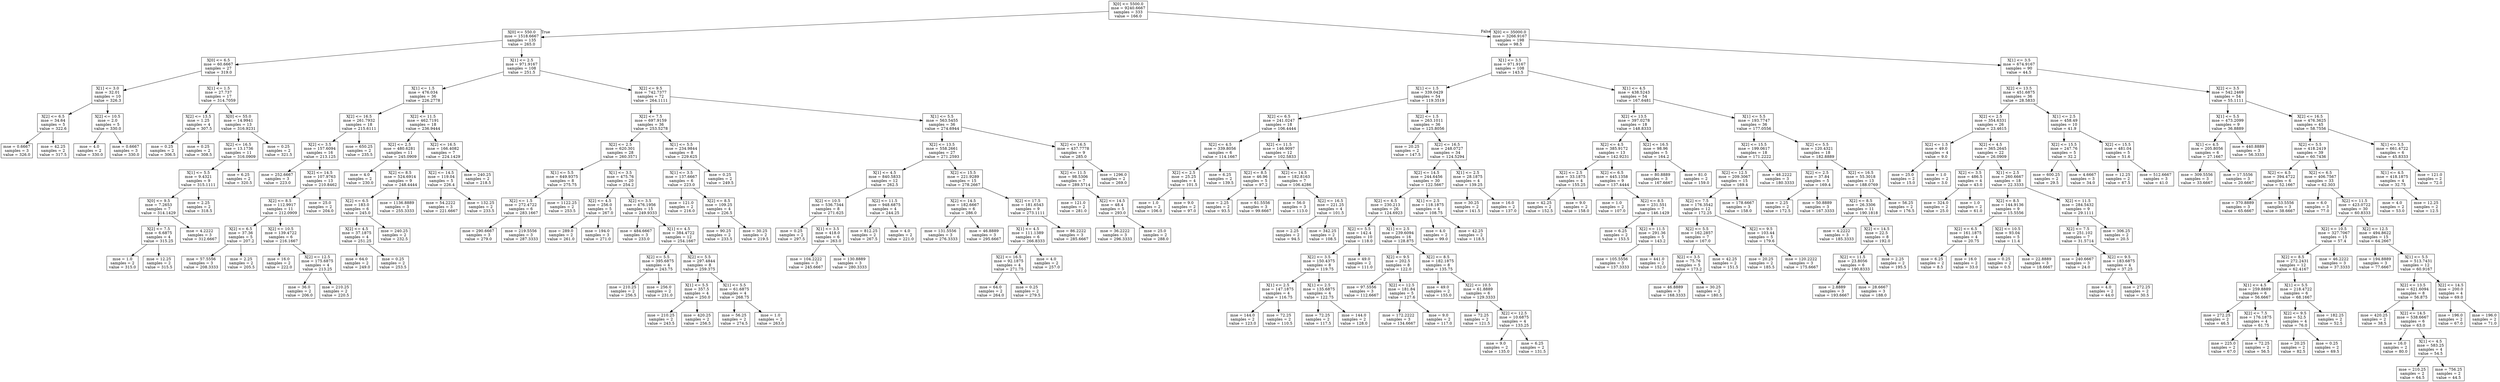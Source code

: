 digraph Tree {
node [shape=box] ;
0 [label="X[0] <= 5500.0\nmse = 9240.6667\nsamples = 333\nvalue = 166.0"] ;
1 [label="X[0] <= 550.0\nmse = 1518.6667\nsamples = 135\nvalue = 265.0"] ;
0 -> 1 [labeldistance=2.5, labelangle=45, headlabel="True"] ;
2 [label="X[0] <= 6.5\nmse = 60.6667\nsamples = 27\nvalue = 319.0"] ;
1 -> 2 ;
3 [label="X[1] <= 3.0\nmse = 32.01\nsamples = 10\nvalue = 326.3"] ;
2 -> 3 ;
4 [label="X[2] <= 6.5\nmse = 34.64\nsamples = 5\nvalue = 322.6"] ;
3 -> 4 ;
5 [label="mse = 0.6667\nsamples = 3\nvalue = 326.0"] ;
4 -> 5 ;
6 [label="mse = 42.25\nsamples = 2\nvalue = 317.5"] ;
4 -> 6 ;
7 [label="X[2] <= 10.5\nmse = 2.0\nsamples = 5\nvalue = 330.0"] ;
3 -> 7 ;
8 [label="mse = 4.0\nsamples = 2\nvalue = 330.0"] ;
7 -> 8 ;
9 [label="mse = 0.6667\nsamples = 3\nvalue = 330.0"] ;
7 -> 9 ;
10 [label="X[1] <= 1.5\nmse = 27.737\nsamples = 17\nvalue = 314.7059"] ;
2 -> 10 ;
11 [label="X[2] <= 13.5\nmse = 1.25\nsamples = 4\nvalue = 307.5"] ;
10 -> 11 ;
12 [label="mse = 0.25\nsamples = 2\nvalue = 306.5"] ;
11 -> 12 ;
13 [label="mse = 0.25\nsamples = 2\nvalue = 308.5"] ;
11 -> 13 ;
14 [label="X[0] <= 55.0\nmse = 14.9941\nsamples = 13\nvalue = 316.9231"] ;
10 -> 14 ;
15 [label="X[2] <= 16.5\nmse = 13.1736\nsamples = 11\nvalue = 316.0909"] ;
14 -> 15 ;
16 [label="X[1] <= 5.5\nmse = 9.4321\nsamples = 9\nvalue = 315.1111"] ;
15 -> 16 ;
17 [label="X[0] <= 9.5\nmse = 7.2653\nsamples = 7\nvalue = 314.1429"] ;
16 -> 17 ;
18 [label="X[2] <= 7.5\nmse = 6.6875\nsamples = 4\nvalue = 315.25"] ;
17 -> 18 ;
19 [label="mse = 1.0\nsamples = 2\nvalue = 315.0"] ;
18 -> 19 ;
20 [label="mse = 12.25\nsamples = 2\nvalue = 315.5"] ;
18 -> 20 ;
21 [label="mse = 4.2222\nsamples = 3\nvalue = 312.6667"] ;
17 -> 21 ;
22 [label="mse = 2.25\nsamples = 2\nvalue = 318.5"] ;
16 -> 22 ;
23 [label="mse = 6.25\nsamples = 2\nvalue = 320.5"] ;
15 -> 23 ;
24 [label="mse = 0.25\nsamples = 2\nvalue = 321.5"] ;
14 -> 24 ;
25 [label="X[1] <= 2.5\nmse = 971.9167\nsamples = 108\nvalue = 251.5"] ;
1 -> 25 ;
26 [label="X[1] <= 1.5\nmse = 476.034\nsamples = 36\nvalue = 226.2778"] ;
25 -> 26 ;
27 [label="X[2] <= 16.5\nmse = 261.7932\nsamples = 18\nvalue = 215.6111"] ;
26 -> 27 ;
28 [label="X[2] <= 3.5\nmse = 157.6094\nsamples = 16\nvalue = 213.125"] ;
27 -> 28 ;
29 [label="mse = 252.6667\nsamples = 3\nvalue = 223.0"] ;
28 -> 29 ;
30 [label="X[2] <= 14.5\nmse = 107.9763\nsamples = 13\nvalue = 210.8462"] ;
28 -> 30 ;
31 [label="X[2] <= 8.5\nmse = 112.9917\nsamples = 11\nvalue = 212.0909"] ;
30 -> 31 ;
32 [label="X[2] <= 6.5\nmse = 37.36\nsamples = 5\nvalue = 207.2"] ;
31 -> 32 ;
33 [label="mse = 57.5556\nsamples = 3\nvalue = 208.3333"] ;
32 -> 33 ;
34 [label="mse = 2.25\nsamples = 2\nvalue = 205.5"] ;
32 -> 34 ;
35 [label="X[2] <= 10.5\nmse = 139.4722\nsamples = 6\nvalue = 216.1667"] ;
31 -> 35 ;
36 [label="mse = 16.0\nsamples = 2\nvalue = 222.0"] ;
35 -> 36 ;
37 [label="X[2] <= 12.5\nmse = 175.6875\nsamples = 4\nvalue = 213.25"] ;
35 -> 37 ;
38 [label="mse = 36.0\nsamples = 2\nvalue = 206.0"] ;
37 -> 38 ;
39 [label="mse = 210.25\nsamples = 2\nvalue = 220.5"] ;
37 -> 39 ;
40 [label="mse = 25.0\nsamples = 2\nvalue = 204.0"] ;
30 -> 40 ;
41 [label="mse = 650.25\nsamples = 2\nvalue = 235.5"] ;
27 -> 41 ;
42 [label="X[2] <= 11.5\nmse = 462.7191\nsamples = 18\nvalue = 236.9444"] ;
26 -> 42 ;
43 [label="X[2] <= 2.5\nmse = 480.6281\nsamples = 11\nvalue = 245.0909"] ;
42 -> 43 ;
44 [label="mse = 4.0\nsamples = 2\nvalue = 230.0"] ;
43 -> 44 ;
45 [label="X[2] <= 8.5\nmse = 524.6914\nsamples = 9\nvalue = 248.4444"] ;
43 -> 45 ;
46 [label="X[2] <= 6.5\nmse = 183.0\nsamples = 6\nvalue = 245.0"] ;
45 -> 46 ;
47 [label="X[2] <= 4.5\nmse = 37.1875\nsamples = 4\nvalue = 251.25"] ;
46 -> 47 ;
48 [label="mse = 64.0\nsamples = 2\nvalue = 249.0"] ;
47 -> 48 ;
49 [label="mse = 0.25\nsamples = 2\nvalue = 253.5"] ;
47 -> 49 ;
50 [label="mse = 240.25\nsamples = 2\nvalue = 232.5"] ;
46 -> 50 ;
51 [label="mse = 1136.8889\nsamples = 3\nvalue = 255.3333"] ;
45 -> 51 ;
52 [label="X[2] <= 16.5\nmse = 166.4082\nsamples = 7\nvalue = 224.1429"] ;
42 -> 52 ;
53 [label="X[2] <= 14.5\nmse = 119.04\nsamples = 5\nvalue = 226.4"] ;
52 -> 53 ;
54 [label="mse = 54.2222\nsamples = 3\nvalue = 221.6667"] ;
53 -> 54 ;
55 [label="mse = 132.25\nsamples = 2\nvalue = 233.5"] ;
53 -> 55 ;
56 [label="mse = 240.25\nsamples = 2\nvalue = 218.5"] ;
52 -> 56 ;
57 [label="X[2] <= 9.5\nmse = 742.7377\nsamples = 72\nvalue = 264.1111"] ;
25 -> 57 ;
58 [label="X[2] <= 7.5\nmse = 697.9159\nsamples = 36\nvalue = 253.5278"] ;
57 -> 58 ;
59 [label="X[2] <= 2.5\nmse = 620.301\nsamples = 28\nvalue = 260.3571"] ;
58 -> 59 ;
60 [label="X[1] <= 5.5\nmse = 649.9375\nsamples = 8\nvalue = 275.75"] ;
59 -> 60 ;
61 [label="X[2] <= 1.5\nmse = 272.4722\nsamples = 6\nvalue = 283.1667"] ;
60 -> 61 ;
62 [label="mse = 290.6667\nsamples = 3\nvalue = 279.0"] ;
61 -> 62 ;
63 [label="mse = 219.5556\nsamples = 3\nvalue = 287.3333"] ;
61 -> 63 ;
64 [label="mse = 1122.25\nsamples = 2\nvalue = 253.5"] ;
60 -> 64 ;
65 [label="X[1] <= 3.5\nmse = 475.76\nsamples = 20\nvalue = 254.2"] ;
59 -> 65 ;
66 [label="X[2] <= 4.5\nmse = 256.0\nsamples = 5\nvalue = 267.0"] ;
65 -> 66 ;
67 [label="mse = 289.0\nsamples = 2\nvalue = 261.0"] ;
66 -> 67 ;
68 [label="mse = 194.0\nsamples = 3\nvalue = 271.0"] ;
66 -> 68 ;
69 [label="X[2] <= 3.5\nmse = 476.1956\nsamples = 15\nvalue = 249.9333"] ;
65 -> 69 ;
70 [label="mse = 484.6667\nsamples = 3\nvalue = 233.0"] ;
69 -> 70 ;
71 [label="X[1] <= 4.5\nmse = 384.4722\nsamples = 12\nvalue = 254.1667"] ;
69 -> 71 ;
72 [label="X[2] <= 5.5\nmse = 395.6875\nsamples = 4\nvalue = 243.75"] ;
71 -> 72 ;
73 [label="mse = 210.25\nsamples = 2\nvalue = 256.5"] ;
72 -> 73 ;
74 [label="mse = 256.0\nsamples = 2\nvalue = 231.0"] ;
72 -> 74 ;
75 [label="X[2] <= 5.5\nmse = 297.4844\nsamples = 8\nvalue = 259.375"] ;
71 -> 75 ;
76 [label="X[1] <= 5.5\nmse = 357.5\nsamples = 4\nvalue = 250.0"] ;
75 -> 76 ;
77 [label="mse = 210.25\nsamples = 2\nvalue = 243.5"] ;
76 -> 77 ;
78 [label="mse = 420.25\nsamples = 2\nvalue = 256.5"] ;
76 -> 78 ;
79 [label="X[1] <= 5.5\nmse = 61.6875\nsamples = 4\nvalue = 268.75"] ;
75 -> 79 ;
80 [label="mse = 56.25\nsamples = 2\nvalue = 274.5"] ;
79 -> 80 ;
81 [label="mse = 1.0\nsamples = 2\nvalue = 263.0"] ;
79 -> 81 ;
82 [label="X[1] <= 5.5\nmse = 234.9844\nsamples = 8\nvalue = 229.625"] ;
58 -> 82 ;
83 [label="X[1] <= 3.5\nmse = 137.6667\nsamples = 6\nvalue = 223.0"] ;
82 -> 83 ;
84 [label="mse = 121.0\nsamples = 2\nvalue = 216.0"] ;
83 -> 84 ;
85 [label="X[2] <= 8.5\nmse = 109.25\nsamples = 4\nvalue = 226.5"] ;
83 -> 85 ;
86 [label="mse = 90.25\nsamples = 2\nvalue = 233.5"] ;
85 -> 86 ;
87 [label="mse = 30.25\nsamples = 2\nvalue = 219.5"] ;
85 -> 87 ;
88 [label="mse = 0.25\nsamples = 2\nvalue = 249.5"] ;
82 -> 88 ;
89 [label="X[1] <= 5.5\nmse = 563.5455\nsamples = 36\nvalue = 274.6944"] ;
57 -> 89 ;
90 [label="X[2] <= 13.5\nmse = 558.2661\nsamples = 27\nvalue = 271.2593"] ;
89 -> 90 ;
91 [label="X[1] <= 4.5\nmse = 840.5833\nsamples = 12\nvalue = 262.5"] ;
90 -> 91 ;
92 [label="X[2] <= 10.5\nmse = 536.7344\nsamples = 8\nvalue = 271.625"] ;
91 -> 92 ;
93 [label="mse = 0.25\nsamples = 2\nvalue = 297.5"] ;
92 -> 93 ;
94 [label="X[1] <= 3.5\nmse = 418.0\nsamples = 6\nvalue = 263.0"] ;
92 -> 94 ;
95 [label="mse = 104.2222\nsamples = 3\nvalue = 245.6667"] ;
94 -> 95 ;
96 [label="mse = 130.8889\nsamples = 3\nvalue = 280.3333"] ;
94 -> 96 ;
97 [label="X[2] <= 11.5\nmse = 948.6875\nsamples = 4\nvalue = 244.25"] ;
91 -> 97 ;
98 [label="mse = 812.25\nsamples = 2\nvalue = 267.5"] ;
97 -> 98 ;
99 [label="mse = 4.0\nsamples = 2\nvalue = 221.0"] ;
97 -> 99 ;
100 [label="X[2] <= 15.5\nmse = 221.9289\nsamples = 15\nvalue = 278.2667"] ;
90 -> 100 ;
101 [label="X[2] <= 14.5\nmse = 182.6667\nsamples = 6\nvalue = 286.0"] ;
100 -> 101 ;
102 [label="mse = 131.5556\nsamples = 3\nvalue = 276.3333"] ;
101 -> 102 ;
103 [label="mse = 46.8889\nsamples = 3\nvalue = 295.6667"] ;
101 -> 103 ;
104 [label="X[2] <= 17.5\nmse = 181.6543\nsamples = 9\nvalue = 273.1111"] ;
100 -> 104 ;
105 [label="X[1] <= 4.5\nmse = 111.1389\nsamples = 6\nvalue = 266.8333"] ;
104 -> 105 ;
106 [label="X[2] <= 16.5\nmse = 92.1875\nsamples = 4\nvalue = 271.75"] ;
105 -> 106 ;
107 [label="mse = 64.0\nsamples = 2\nvalue = 264.0"] ;
106 -> 107 ;
108 [label="mse = 0.25\nsamples = 2\nvalue = 279.5"] ;
106 -> 108 ;
109 [label="mse = 4.0\nsamples = 2\nvalue = 257.0"] ;
105 -> 109 ;
110 [label="mse = 86.2222\nsamples = 3\nvalue = 285.6667"] ;
104 -> 110 ;
111 [label="X[2] <= 16.5\nmse = 437.7778\nsamples = 9\nvalue = 285.0"] ;
89 -> 111 ;
112 [label="X[2] <= 11.5\nmse = 98.5306\nsamples = 7\nvalue = 289.5714"] ;
111 -> 112 ;
113 [label="mse = 121.0\nsamples = 2\nvalue = 281.0"] ;
112 -> 113 ;
114 [label="X[2] <= 14.5\nmse = 48.4\nsamples = 5\nvalue = 293.0"] ;
112 -> 114 ;
115 [label="mse = 36.2222\nsamples = 3\nvalue = 296.3333"] ;
114 -> 115 ;
116 [label="mse = 25.0\nsamples = 2\nvalue = 288.0"] ;
114 -> 116 ;
117 [label="mse = 1296.0\nsamples = 2\nvalue = 269.0"] ;
111 -> 117 ;
118 [label="X[0] <= 35000.0\nmse = 3266.9167\nsamples = 198\nvalue = 98.5"] ;
0 -> 118 [labeldistance=2.5, labelangle=-45, headlabel="False"] ;
119 [label="X[1] <= 3.5\nmse = 971.9167\nsamples = 108\nvalue = 143.5"] ;
118 -> 119 ;
120 [label="X[1] <= 1.5\nmse = 339.0429\nsamples = 54\nvalue = 119.3519"] ;
119 -> 120 ;
121 [label="X[2] <= 6.5\nmse = 241.0247\nsamples = 18\nvalue = 106.4444"] ;
120 -> 121 ;
122 [label="X[2] <= 4.5\nmse = 339.8056\nsamples = 6\nvalue = 114.1667"] ;
121 -> 122 ;
123 [label="X[2] <= 2.5\nmse = 25.25\nsamples = 4\nvalue = 101.5"] ;
122 -> 123 ;
124 [label="mse = 1.0\nsamples = 2\nvalue = 106.0"] ;
123 -> 124 ;
125 [label="mse = 9.0\nsamples = 2\nvalue = 97.0"] ;
123 -> 125 ;
126 [label="mse = 6.25\nsamples = 2\nvalue = 139.5"] ;
122 -> 126 ;
127 [label="X[2] <= 11.5\nmse = 146.9097\nsamples = 12\nvalue = 102.5833"] ;
121 -> 127 ;
128 [label="X[2] <= 8.5\nmse = 46.96\nsamples = 5\nvalue = 97.2"] ;
127 -> 128 ;
129 [label="mse = 2.25\nsamples = 2\nvalue = 93.5"] ;
128 -> 129 ;
130 [label="mse = 61.5556\nsamples = 3\nvalue = 99.6667"] ;
128 -> 130 ;
131 [label="X[2] <= 14.5\nmse = 182.8163\nsamples = 7\nvalue = 106.4286"] ;
127 -> 131 ;
132 [label="mse = 56.0\nsamples = 3\nvalue = 113.0"] ;
131 -> 132 ;
133 [label="X[2] <= 16.5\nmse = 221.25\nsamples = 4\nvalue = 101.5"] ;
131 -> 133 ;
134 [label="mse = 2.25\nsamples = 2\nvalue = 94.5"] ;
133 -> 134 ;
135 [label="mse = 342.25\nsamples = 2\nvalue = 108.5"] ;
133 -> 135 ;
136 [label="X[2] <= 1.5\nmse = 263.1011\nsamples = 36\nvalue = 125.8056"] ;
120 -> 136 ;
137 [label="mse = 20.25\nsamples = 2\nvalue = 147.5"] ;
136 -> 137 ;
138 [label="X[2] <= 16.5\nmse = 248.0727\nsamples = 34\nvalue = 124.5294"] ;
136 -> 138 ;
139 [label="X[2] <= 14.5\nmse = 244.6456\nsamples = 30\nvalue = 122.5667"] ;
138 -> 139 ;
140 [label="X[2] <= 6.5\nmse = 230.213\nsamples = 26\nvalue = 124.6923"] ;
139 -> 140 ;
141 [label="X[2] <= 5.5\nmse = 142.4\nsamples = 10\nvalue = 118.0"] ;
140 -> 141 ;
142 [label="X[2] <= 3.5\nmse = 150.4375\nsamples = 8\nvalue = 119.75"] ;
141 -> 142 ;
143 [label="X[1] <= 2.5\nmse = 147.1875\nsamples = 4\nvalue = 116.75"] ;
142 -> 143 ;
144 [label="mse = 144.0\nsamples = 2\nvalue = 123.0"] ;
143 -> 144 ;
145 [label="mse = 72.25\nsamples = 2\nvalue = 110.5"] ;
143 -> 145 ;
146 [label="X[1] <= 2.5\nmse = 135.6875\nsamples = 4\nvalue = 122.75"] ;
142 -> 146 ;
147 [label="mse = 72.25\nsamples = 2\nvalue = 117.5"] ;
146 -> 147 ;
148 [label="mse = 144.0\nsamples = 2\nvalue = 128.0"] ;
146 -> 148 ;
149 [label="mse = 49.0\nsamples = 2\nvalue = 111.0"] ;
141 -> 149 ;
150 [label="X[1] <= 2.5\nmse = 239.6094\nsamples = 16\nvalue = 128.875"] ;
140 -> 150 ;
151 [label="X[2] <= 9.5\nmse = 202.5\nsamples = 8\nvalue = 122.0"] ;
150 -> 151 ;
152 [label="mse = 97.5556\nsamples = 3\nvalue = 112.6667"] ;
151 -> 152 ;
153 [label="X[2] <= 12.5\nmse = 181.84\nsamples = 5\nvalue = 127.6"] ;
151 -> 153 ;
154 [label="mse = 172.2222\nsamples = 3\nvalue = 134.6667"] ;
153 -> 154 ;
155 [label="mse = 9.0\nsamples = 2\nvalue = 117.0"] ;
153 -> 155 ;
156 [label="X[2] <= 8.5\nmse = 182.1875\nsamples = 8\nvalue = 135.75"] ;
150 -> 156 ;
157 [label="mse = 49.0\nsamples = 2\nvalue = 155.0"] ;
156 -> 157 ;
158 [label="X[2] <= 10.5\nmse = 61.8889\nsamples = 6\nvalue = 129.3333"] ;
156 -> 158 ;
159 [label="mse = 72.25\nsamples = 2\nvalue = 121.5"] ;
158 -> 159 ;
160 [label="X[2] <= 12.5\nmse = 10.6875\nsamples = 4\nvalue = 133.25"] ;
158 -> 160 ;
161 [label="mse = 9.0\nsamples = 2\nvalue = 135.0"] ;
160 -> 161 ;
162 [label="mse = 6.25\nsamples = 2\nvalue = 131.5"] ;
160 -> 162 ;
163 [label="X[1] <= 2.5\nmse = 118.1875\nsamples = 4\nvalue = 108.75"] ;
139 -> 163 ;
164 [label="mse = 4.0\nsamples = 2\nvalue = 99.0"] ;
163 -> 164 ;
165 [label="mse = 42.25\nsamples = 2\nvalue = 118.5"] ;
163 -> 165 ;
166 [label="X[1] <= 2.5\nmse = 28.1875\nsamples = 4\nvalue = 139.25"] ;
138 -> 166 ;
167 [label="mse = 30.25\nsamples = 2\nvalue = 141.5"] ;
166 -> 167 ;
168 [label="mse = 16.0\nsamples = 2\nvalue = 137.0"] ;
166 -> 168 ;
169 [label="X[1] <= 4.5\nmse = 438.5243\nsamples = 54\nvalue = 167.6481"] ;
119 -> 169 ;
170 [label="X[2] <= 13.5\nmse = 397.0278\nsamples = 18\nvalue = 148.8333"] ;
169 -> 170 ;
171 [label="X[2] <= 4.5\nmse = 385.9172\nsamples = 13\nvalue = 142.9231"] ;
170 -> 171 ;
172 [label="X[2] <= 2.5\nmse = 33.1875\nsamples = 4\nvalue = 155.25"] ;
171 -> 172 ;
173 [label="mse = 42.25\nsamples = 2\nvalue = 152.5"] ;
172 -> 173 ;
174 [label="mse = 9.0\nsamples = 2\nvalue = 158.0"] ;
172 -> 174 ;
175 [label="X[2] <= 6.5\nmse = 445.1358\nsamples = 9\nvalue = 137.4444"] ;
171 -> 175 ;
176 [label="mse = 1.0\nsamples = 2\nvalue = 107.0"] ;
175 -> 176 ;
177 [label="X[2] <= 8.5\nmse = 231.551\nsamples = 7\nvalue = 146.1429"] ;
175 -> 177 ;
178 [label="mse = 6.25\nsamples = 2\nvalue = 153.5"] ;
177 -> 178 ;
179 [label="X[2] <= 11.5\nmse = 291.36\nsamples = 5\nvalue = 143.2"] ;
177 -> 179 ;
180 [label="mse = 105.5556\nsamples = 3\nvalue = 137.3333"] ;
179 -> 180 ;
181 [label="mse = 441.0\nsamples = 2\nvalue = 152.0"] ;
179 -> 181 ;
182 [label="X[2] <= 16.5\nmse = 98.96\nsamples = 5\nvalue = 164.2"] ;
170 -> 182 ;
183 [label="mse = 80.8889\nsamples = 3\nvalue = 167.6667"] ;
182 -> 183 ;
184 [label="mse = 81.0\nsamples = 2\nvalue = 159.0"] ;
182 -> 184 ;
185 [label="X[1] <= 5.5\nmse = 193.7747\nsamples = 36\nvalue = 177.0556"] ;
169 -> 185 ;
186 [label="X[2] <= 15.5\nmse = 199.0617\nsamples = 18\nvalue = 171.2222"] ;
185 -> 186 ;
187 [label="X[2] <= 12.5\nmse = 209.3067\nsamples = 15\nvalue = 169.4"] ;
186 -> 187 ;
188 [label="X[2] <= 7.5\nmse = 176.3542\nsamples = 12\nvalue = 172.25"] ;
187 -> 188 ;
189 [label="X[2] <= 5.5\nmse = 162.2857\nsamples = 7\nvalue = 167.0"] ;
188 -> 189 ;
190 [label="X[2] <= 3.5\nmse = 75.76\nsamples = 5\nvalue = 173.2"] ;
189 -> 190 ;
191 [label="mse = 46.8889\nsamples = 3\nvalue = 168.3333"] ;
190 -> 191 ;
192 [label="mse = 30.25\nsamples = 2\nvalue = 180.5"] ;
190 -> 192 ;
193 [label="mse = 42.25\nsamples = 2\nvalue = 151.5"] ;
189 -> 193 ;
194 [label="X[2] <= 9.5\nmse = 103.44\nsamples = 5\nvalue = 179.6"] ;
188 -> 194 ;
195 [label="mse = 20.25\nsamples = 2\nvalue = 185.5"] ;
194 -> 195 ;
196 [label="mse = 120.2222\nsamples = 3\nvalue = 175.6667"] ;
194 -> 196 ;
197 [label="mse = 178.6667\nsamples = 3\nvalue = 158.0"] ;
187 -> 197 ;
198 [label="mse = 48.2222\nsamples = 3\nvalue = 180.3333"] ;
186 -> 198 ;
199 [label="X[2] <= 5.5\nmse = 120.4321\nsamples = 18\nvalue = 182.8889"] ;
185 -> 199 ;
200 [label="X[2] <= 2.5\nmse = 37.84\nsamples = 5\nvalue = 169.4"] ;
199 -> 200 ;
201 [label="mse = 2.25\nsamples = 2\nvalue = 172.5"] ;
200 -> 201 ;
202 [label="mse = 50.8889\nsamples = 3\nvalue = 167.3333"] ;
200 -> 202 ;
203 [label="X[2] <= 16.5\nmse = 55.3018\nsamples = 13\nvalue = 188.0769"] ;
199 -> 203 ;
204 [label="X[2] <= 8.5\nmse = 26.3306\nsamples = 11\nvalue = 190.1818"] ;
203 -> 204 ;
205 [label="mse = 4.2222\nsamples = 3\nvalue = 185.3333"] ;
204 -> 205 ;
206 [label="X[2] <= 14.5\nmse = 22.5\nsamples = 8\nvalue = 192.0"] ;
204 -> 206 ;
207 [label="X[2] <= 11.5\nmse = 23.8056\nsamples = 6\nvalue = 190.8333"] ;
206 -> 207 ;
208 [label="mse = 2.8889\nsamples = 3\nvalue = 193.6667"] ;
207 -> 208 ;
209 [label="mse = 28.6667\nsamples = 3\nvalue = 188.0"] ;
207 -> 209 ;
210 [label="mse = 2.25\nsamples = 2\nvalue = 195.5"] ;
206 -> 210 ;
211 [label="mse = 56.25\nsamples = 2\nvalue = 176.5"] ;
203 -> 211 ;
212 [label="X[1] <= 3.5\nmse = 674.9167\nsamples = 90\nvalue = 44.5"] ;
118 -> 212 ;
213 [label="X[2] <= 13.5\nmse = 451.6875\nsamples = 36\nvalue = 28.5833"] ;
212 -> 213 ;
214 [label="X[2] <= 2.5\nmse = 354.6331\nsamples = 26\nvalue = 23.4615"] ;
213 -> 214 ;
215 [label="X[2] <= 1.5\nmse = 49.0\nsamples = 4\nvalue = 9.0"] ;
214 -> 215 ;
216 [label="mse = 25.0\nsamples = 2\nvalue = 15.0"] ;
215 -> 216 ;
217 [label="mse = 1.0\nsamples = 2\nvalue = 3.0"] ;
215 -> 217 ;
218 [label="X[2] <= 4.5\nmse = 365.2645\nsamples = 22\nvalue = 26.0909"] ;
214 -> 218 ;
219 [label="X[2] <= 3.5\nmse = 486.5\nsamples = 4\nvalue = 43.0"] ;
218 -> 219 ;
220 [label="mse = 324.0\nsamples = 2\nvalue = 25.0"] ;
219 -> 220 ;
221 [label="mse = 1.0\nsamples = 2\nvalue = 61.0"] ;
219 -> 221 ;
222 [label="X[1] <= 2.5\nmse = 260.6667\nsamples = 18\nvalue = 22.3333"] ;
218 -> 222 ;
223 [label="X[2] <= 8.5\nmse = 144.9136\nsamples = 9\nvalue = 15.5556"] ;
222 -> 223 ;
224 [label="X[2] <= 6.5\nmse = 161.1875\nsamples = 4\nvalue = 20.75"] ;
223 -> 224 ;
225 [label="mse = 6.25\nsamples = 2\nvalue = 8.5"] ;
224 -> 225 ;
226 [label="mse = 16.0\nsamples = 2\nvalue = 33.0"] ;
224 -> 226 ;
227 [label="X[2] <= 10.5\nmse = 93.04\nsamples = 5\nvalue = 11.4"] ;
223 -> 227 ;
228 [label="mse = 0.25\nsamples = 2\nvalue = 0.5"] ;
227 -> 228 ;
229 [label="mse = 22.8889\nsamples = 3\nvalue = 18.6667"] ;
227 -> 229 ;
230 [label="X[2] <= 11.5\nmse = 284.5432\nsamples = 9\nvalue = 29.1111"] ;
222 -> 230 ;
231 [label="X[2] <= 7.5\nmse = 251.102\nsamples = 7\nvalue = 31.5714"] ;
230 -> 231 ;
232 [label="mse = 240.6667\nsamples = 3\nvalue = 24.0"] ;
231 -> 232 ;
233 [label="X[2] <= 9.5\nmse = 183.6875\nsamples = 4\nvalue = 37.25"] ;
231 -> 233 ;
234 [label="mse = 4.0\nsamples = 2\nvalue = 44.0"] ;
233 -> 234 ;
235 [label="mse = 272.25\nsamples = 2\nvalue = 30.5"] ;
233 -> 235 ;
236 [label="mse = 306.25\nsamples = 2\nvalue = 20.5"] ;
230 -> 236 ;
237 [label="X[1] <= 2.5\nmse = 458.49\nsamples = 10\nvalue = 41.9"] ;
213 -> 237 ;
238 [label="X[2] <= 15.5\nmse = 247.76\nsamples = 5\nvalue = 32.2"] ;
237 -> 238 ;
239 [label="mse = 600.25\nsamples = 2\nvalue = 29.5"] ;
238 -> 239 ;
240 [label="mse = 4.6667\nsamples = 3\nvalue = 34.0"] ;
238 -> 240 ;
241 [label="X[2] <= 15.5\nmse = 481.04\nsamples = 5\nvalue = 51.6"] ;
237 -> 241 ;
242 [label="mse = 12.25\nsamples = 2\nvalue = 67.5"] ;
241 -> 242 ;
243 [label="mse = 512.6667\nsamples = 3\nvalue = 41.0"] ;
241 -> 243 ;
244 [label="X[2] <= 3.5\nmse = 542.2469\nsamples = 54\nvalue = 55.1111"] ;
212 -> 244 ;
245 [label="X[1] <= 5.5\nmse = 473.2099\nsamples = 9\nvalue = 36.8889"] ;
244 -> 245 ;
246 [label="X[1] <= 4.5\nmse = 205.8056\nsamples = 6\nvalue = 27.1667"] ;
245 -> 246 ;
247 [label="mse = 309.5556\nsamples = 3\nvalue = 33.6667"] ;
246 -> 247 ;
248 [label="mse = 17.5556\nsamples = 3\nvalue = 20.6667"] ;
246 -> 248 ;
249 [label="mse = 440.8889\nsamples = 3\nvalue = 56.3333"] ;
245 -> 249 ;
250 [label="X[2] <= 16.5\nmse = 476.3625\nsamples = 45\nvalue = 58.7556"] ;
244 -> 250 ;
251 [label="X[2] <= 5.5\nmse = 418.2419\nsamples = 39\nvalue = 60.7436"] ;
250 -> 251 ;
252 [label="X[2] <= 4.5\nmse = 394.4722\nsamples = 6\nvalue = 52.1667"] ;
251 -> 252 ;
253 [label="mse = 370.8889\nsamples = 3\nvalue = 65.6667"] ;
252 -> 253 ;
254 [label="mse = 53.5556\nsamples = 3\nvalue = 38.6667"] ;
252 -> 254 ;
255 [label="X[2] <= 6.5\nmse = 406.7567\nsamples = 33\nvalue = 62.303"] ;
251 -> 255 ;
256 [label="mse = 6.0\nsamples = 3\nvalue = 77.0"] ;
255 -> 256 ;
257 [label="X[2] <= 11.5\nmse = 423.0722\nsamples = 30\nvalue = 60.8333"] ;
255 -> 257 ;
258 [label="X[2] <= 10.5\nmse = 327.7067\nsamples = 15\nvalue = 57.4"] ;
257 -> 258 ;
259 [label="X[2] <= 8.5\nmse = 272.2431\nsamples = 12\nvalue = 62.4167"] ;
258 -> 259 ;
260 [label="X[1] <= 4.5\nmse = 259.8889\nsamples = 6\nvalue = 56.6667"] ;
259 -> 260 ;
261 [label="mse = 272.25\nsamples = 2\nvalue = 46.5"] ;
260 -> 261 ;
262 [label="X[2] <= 7.5\nmse = 176.1875\nsamples = 4\nvalue = 61.75"] ;
260 -> 262 ;
263 [label="mse = 225.0\nsamples = 2\nvalue = 67.0"] ;
262 -> 263 ;
264 [label="mse = 72.25\nsamples = 2\nvalue = 56.5"] ;
262 -> 264 ;
265 [label="X[1] <= 5.5\nmse = 218.4722\nsamples = 6\nvalue = 68.1667"] ;
259 -> 265 ;
266 [label="X[2] <= 9.5\nmse = 52.5\nsamples = 4\nvalue = 76.0"] ;
265 -> 266 ;
267 [label="mse = 20.25\nsamples = 2\nvalue = 82.5"] ;
266 -> 267 ;
268 [label="mse = 0.25\nsamples = 2\nvalue = 69.5"] ;
266 -> 268 ;
269 [label="mse = 182.25\nsamples = 2\nvalue = 52.5"] ;
265 -> 269 ;
270 [label="mse = 46.2222\nsamples = 3\nvalue = 37.3333"] ;
258 -> 270 ;
271 [label="X[2] <= 12.5\nmse = 494.8622\nsamples = 15\nvalue = 64.2667"] ;
257 -> 271 ;
272 [label="mse = 194.8889\nsamples = 3\nvalue = 77.6667"] ;
271 -> 272 ;
273 [label="X[1] <= 5.5\nmse = 513.7431\nsamples = 12\nvalue = 60.9167"] ;
271 -> 273 ;
274 [label="X[2] <= 13.5\nmse = 621.6094\nsamples = 8\nvalue = 56.875"] ;
273 -> 274 ;
275 [label="mse = 420.25\nsamples = 2\nvalue = 38.5"] ;
274 -> 275 ;
276 [label="X[2] <= 14.5\nmse = 538.6667\nsamples = 6\nvalue = 63.0"] ;
274 -> 276 ;
277 [label="mse = 16.0\nsamples = 2\nvalue = 80.0"] ;
276 -> 277 ;
278 [label="X[1] <= 4.5\nmse = 583.25\nsamples = 4\nvalue = 54.5"] ;
276 -> 278 ;
279 [label="mse = 210.25\nsamples = 2\nvalue = 64.5"] ;
278 -> 279 ;
280 [label="mse = 756.25\nsamples = 2\nvalue = 44.5"] ;
278 -> 280 ;
281 [label="X[2] <= 14.5\nmse = 200.0\nsamples = 4\nvalue = 69.0"] ;
273 -> 281 ;
282 [label="mse = 196.0\nsamples = 2\nvalue = 67.0"] ;
281 -> 282 ;
283 [label="mse = 196.0\nsamples = 2\nvalue = 71.0"] ;
281 -> 283 ;
284 [label="X[1] <= 5.5\nmse = 661.4722\nsamples = 6\nvalue = 45.8333"] ;
250 -> 284 ;
285 [label="X[1] <= 4.5\nmse = 418.1875\nsamples = 4\nvalue = 32.75"] ;
284 -> 285 ;
286 [label="mse = 4.0\nsamples = 2\nvalue = 53.0"] ;
285 -> 286 ;
287 [label="mse = 12.25\nsamples = 2\nvalue = 12.5"] ;
285 -> 287 ;
288 [label="mse = 121.0\nsamples = 2\nvalue = 72.0"] ;
284 -> 288 ;
}